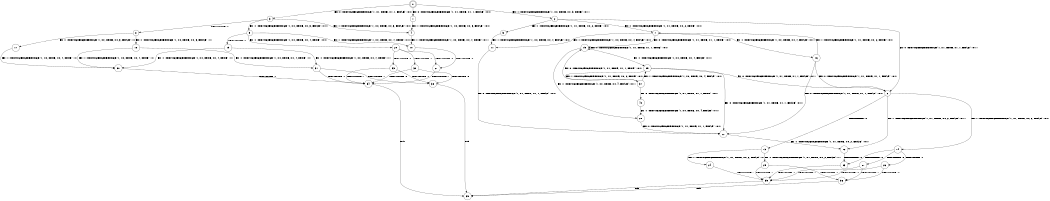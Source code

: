 digraph BCG {
size = "7, 10.5";
center = TRUE;
node [shape = circle];
0 [peripheries = 2];
0 -> 1 [label = "EX !0 !ATOMIC_EXCH_BRANCH (1, +1, TRUE, +1, 1, FALSE) !:0:1:"];
0 -> 2 [label = "EX !1 !ATOMIC_EXCH_BRANCH (1, +0, TRUE, +0, 3, TRUE) !:0:1:"];
0 -> 3 [label = "EX !0 !ATOMIC_EXCH_BRANCH (1, +1, TRUE, +1, 1, FALSE) !:0:1:"];
1 -> 4 [label = "EX !1 !ATOMIC_EXCH_BRANCH (1, +0, TRUE, +0, 3, FALSE) !:0:1:"];
2 -> 5 [label = "EX !1 !ATOMIC_EXCH_BRANCH (1, +1, TRUE, +0, 2, TRUE) !:0:1:"];
2 -> 6 [label = "EX !0 !ATOMIC_EXCH_BRANCH (1, +1, TRUE, +1, 1, FALSE) !:0:1:"];
2 -> 7 [label = "EX !1 !ATOMIC_EXCH_BRANCH (1, +1, TRUE, +0, 2, TRUE) !:0:1:"];
3 -> 4 [label = "EX !1 !ATOMIC_EXCH_BRANCH (1, +0, TRUE, +0, 3, FALSE) !:0:1:"];
3 -> 8 [label = "TERMINATE !0"];
3 -> 9 [label = "EX !1 !ATOMIC_EXCH_BRANCH (1, +0, TRUE, +0, 3, FALSE) !:0:1:"];
4 -> 10 [label = "EX !1 !ATOMIC_EXCH_BRANCH (1, +0, TRUE, +0, 4, TRUE) !:0:1:"];
5 -> 11 [label = "EX !1 !ATOMIC_EXCH_BRANCH (1, +0, TRUE, +0, 4, FALSE) !:0:1:"];
6 -> 12 [label = "EX !1 !ATOMIC_EXCH_BRANCH (1, +1, TRUE, +0, 2, FALSE) !:0:1:"];
6 -> 13 [label = "TERMINATE !0"];
6 -> 14 [label = "EX !1 !ATOMIC_EXCH_BRANCH (1, +1, TRUE, +0, 2, FALSE) !:0:1:"];
7 -> 11 [label = "EX !1 !ATOMIC_EXCH_BRANCH (1, +0, TRUE, +0, 4, FALSE) !:0:1:"];
7 -> 15 [label = "EX !0 !ATOMIC_EXCH_BRANCH (1, +1, TRUE, +1, 1, TRUE) !:0:1:"];
7 -> 16 [label = "EX !1 !ATOMIC_EXCH_BRANCH (1, +0, TRUE, +0, 4, FALSE) !:0:1:"];
8 -> 17 [label = "EX !1 !ATOMIC_EXCH_BRANCH (1, +0, TRUE, +0, 3, FALSE) !:1:"];
8 -> 18 [label = "EX !1 !ATOMIC_EXCH_BRANCH (1, +0, TRUE, +0, 3, FALSE) !:1:"];
9 -> 10 [label = "EX !1 !ATOMIC_EXCH_BRANCH (1, +0, TRUE, +0, 4, TRUE) !:0:1:"];
9 -> 19 [label = "TERMINATE !0"];
9 -> 20 [label = "EX !1 !ATOMIC_EXCH_BRANCH (1, +0, TRUE, +0, 4, TRUE) !:0:1:"];
10 -> 21 [label = "TERMINATE !0"];
11 -> 22 [label = "EX !0 !ATOMIC_EXCH_BRANCH (1, +1, TRUE, +1, 1, FALSE) !:0:1:"];
12 -> 23 [label = "TERMINATE !0"];
13 -> 24 [label = "EX !1 !ATOMIC_EXCH_BRANCH (1, +1, TRUE, +0, 2, FALSE) !:1:"];
13 -> 25 [label = "EX !1 !ATOMIC_EXCH_BRANCH (1, +1, TRUE, +0, 2, FALSE) !:1:"];
14 -> 23 [label = "TERMINATE !0"];
14 -> 26 [label = "TERMINATE !1"];
14 -> 27 [label = "TERMINATE !0"];
15 -> 28 [label = "EX !1 !ATOMIC_EXCH_BRANCH (1, +0, TRUE, +0, 4, FALSE) !:0:1:"];
15 -> 29 [label = "EX !1 !ATOMIC_EXCH_BRANCH (1, +0, TRUE, +0, 4, FALSE) !:0:1:"];
15 -> 15 [label = "EX !0 !ATOMIC_EXCH_BRANCH (1, +1, TRUE, +1, 1, TRUE) !:0:1:"];
16 -> 22 [label = "EX !0 !ATOMIC_EXCH_BRANCH (1, +1, TRUE, +1, 1, FALSE) !:0:1:"];
16 -> 6 [label = "EX !0 !ATOMIC_EXCH_BRANCH (1, +1, TRUE, +1, 1, FALSE) !:0:1:"];
16 -> 7 [label = "EX !1 !ATOMIC_EXCH_BRANCH (1, +1, TRUE, +0, 2, TRUE) !:0:1:"];
17 -> 30 [label = "EX !1 !ATOMIC_EXCH_BRANCH (1, +0, TRUE, +0, 4, TRUE) !:1:"];
18 -> 30 [label = "EX !1 !ATOMIC_EXCH_BRANCH (1, +0, TRUE, +0, 4, TRUE) !:1:"];
18 -> 31 [label = "EX !1 !ATOMIC_EXCH_BRANCH (1, +0, TRUE, +0, 4, TRUE) !:1:"];
19 -> 30 [label = "EX !1 !ATOMIC_EXCH_BRANCH (1, +0, TRUE, +0, 4, TRUE) !:1:"];
19 -> 31 [label = "EX !1 !ATOMIC_EXCH_BRANCH (1, +0, TRUE, +0, 4, TRUE) !:1:"];
20 -> 21 [label = "TERMINATE !0"];
20 -> 32 [label = "TERMINATE !1"];
20 -> 33 [label = "TERMINATE !0"];
21 -> 34 [label = "TERMINATE !1"];
22 -> 12 [label = "EX !1 !ATOMIC_EXCH_BRANCH (1, +1, TRUE, +0, 2, FALSE) !:0:1:"];
23 -> 35 [label = "TERMINATE !1"];
24 -> 35 [label = "TERMINATE !1"];
25 -> 35 [label = "TERMINATE !1"];
25 -> 36 [label = "TERMINATE !1"];
26 -> 35 [label = "TERMINATE !0"];
26 -> 36 [label = "TERMINATE !0"];
27 -> 35 [label = "TERMINATE !1"];
27 -> 36 [label = "TERMINATE !1"];
28 -> 22 [label = "EX !0 !ATOMIC_EXCH_BRANCH (1, +1, TRUE, +1, 1, FALSE) !:0:1:"];
29 -> 22 [label = "EX !0 !ATOMIC_EXCH_BRANCH (1, +1, TRUE, +1, 1, FALSE) !:0:1:"];
29 -> 37 [label = "EX !1 !ATOMIC_EXCH_BRANCH (1, +1, TRUE, +0, 2, TRUE) !:0:1:"];
29 -> 6 [label = "EX !0 !ATOMIC_EXCH_BRANCH (1, +1, TRUE, +1, 1, FALSE) !:0:1:"];
30 -> 34 [label = "TERMINATE !1"];
31 -> 34 [label = "TERMINATE !1"];
31 -> 38 [label = "TERMINATE !1"];
32 -> 34 [label = "TERMINATE !0"];
32 -> 38 [label = "TERMINATE !0"];
33 -> 34 [label = "TERMINATE !1"];
33 -> 38 [label = "TERMINATE !1"];
34 -> 39 [label = "exit"];
35 -> 39 [label = "exit"];
36 -> 39 [label = "exit"];
37 -> 40 [label = "EX !0 !ATOMIC_EXCH_BRANCH (1, +1, TRUE, +1, 1, TRUE) !:0:1:"];
37 -> 29 [label = "EX !1 !ATOMIC_EXCH_BRANCH (1, +0, TRUE, +0, 4, FALSE) !:0:1:"];
37 -> 15 [label = "EX !0 !ATOMIC_EXCH_BRANCH (1, +1, TRUE, +1, 1, TRUE) !:0:1:"];
38 -> 39 [label = "exit"];
40 -> 28 [label = "EX !1 !ATOMIC_EXCH_BRANCH (1, +0, TRUE, +0, 4, FALSE) !:0:1:"];
}

